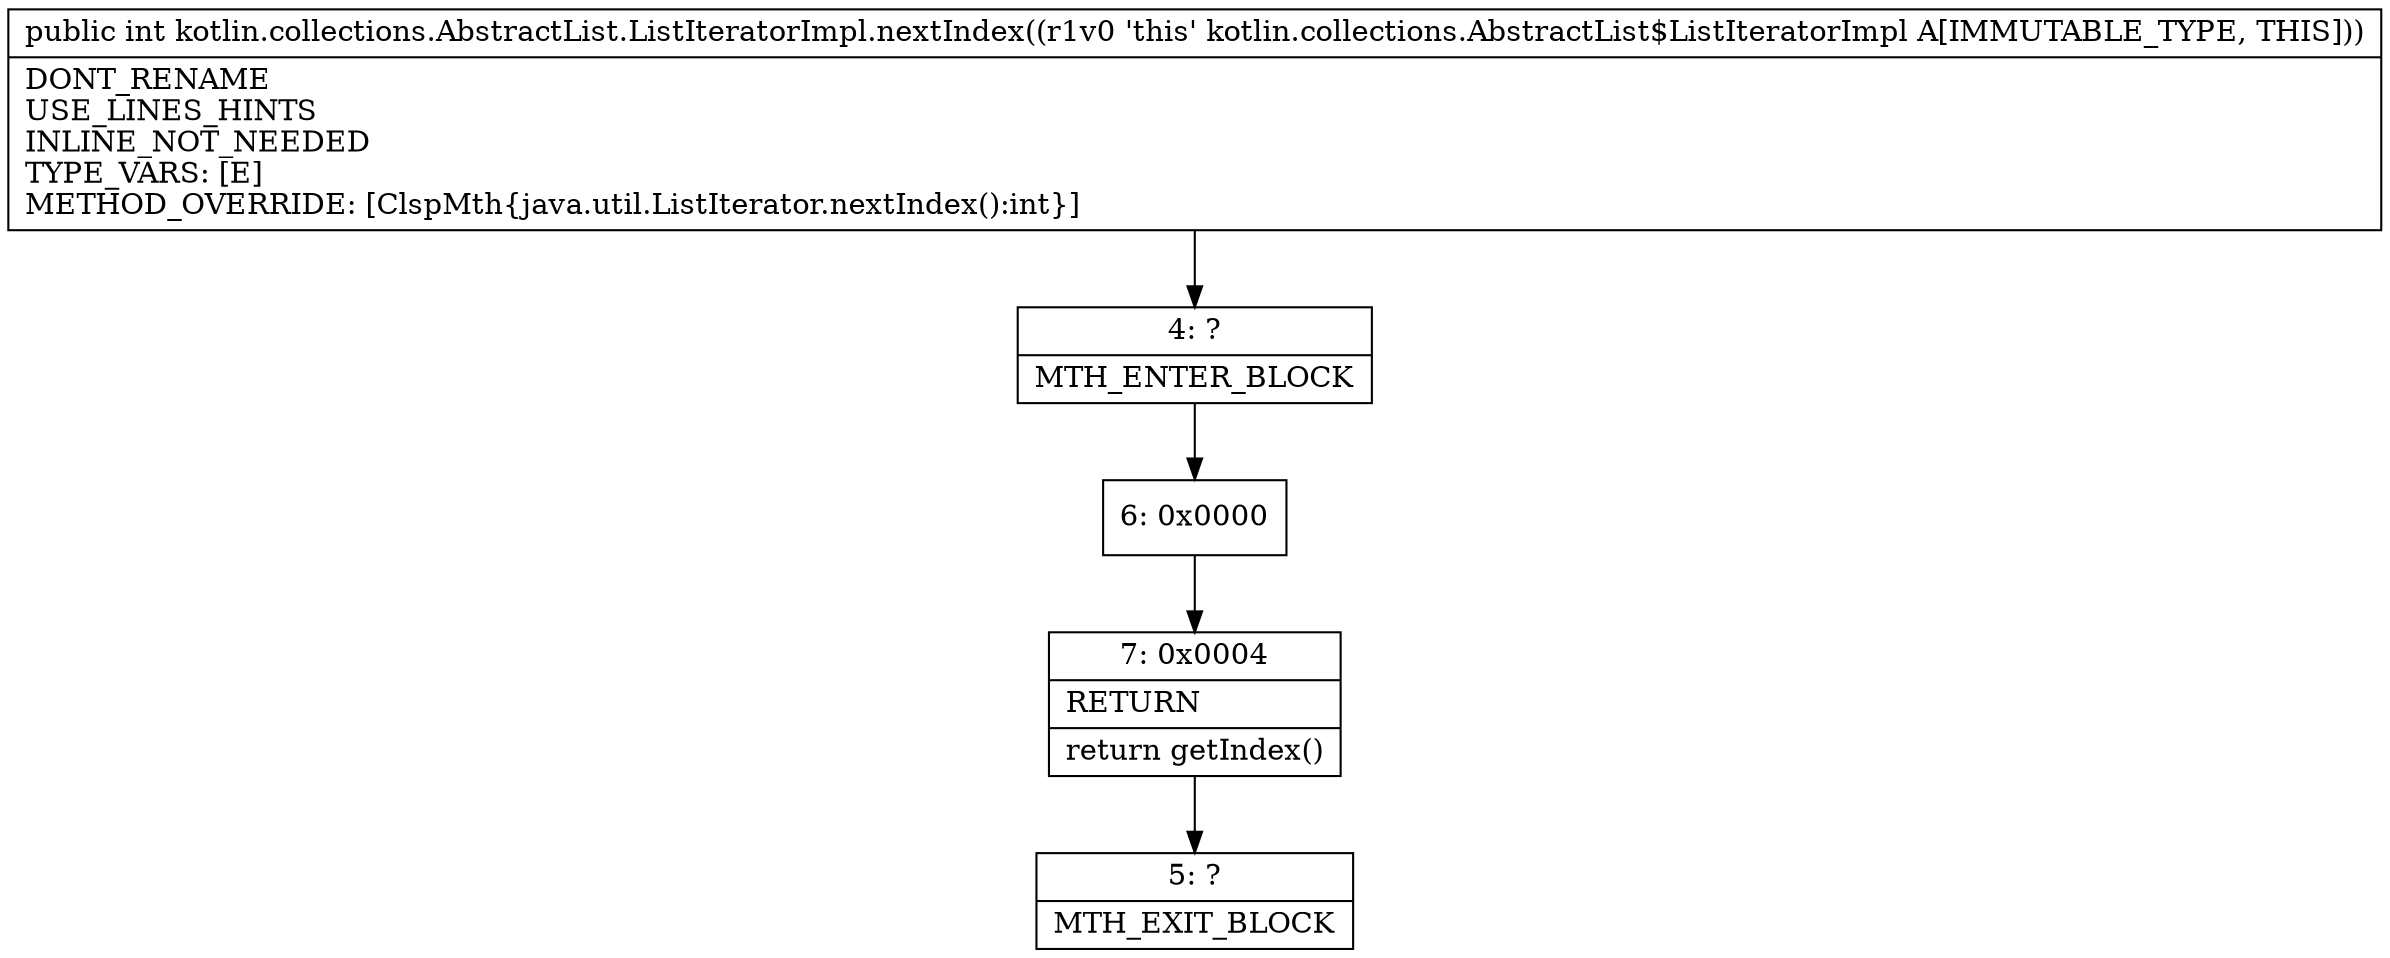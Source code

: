 digraph "CFG forkotlin.collections.AbstractList.ListIteratorImpl.nextIndex()I" {
Node_4 [shape=record,label="{4\:\ ?|MTH_ENTER_BLOCK\l}"];
Node_6 [shape=record,label="{6\:\ 0x0000}"];
Node_7 [shape=record,label="{7\:\ 0x0004|RETURN\l|return getIndex()\l}"];
Node_5 [shape=record,label="{5\:\ ?|MTH_EXIT_BLOCK\l}"];
MethodNode[shape=record,label="{public int kotlin.collections.AbstractList.ListIteratorImpl.nextIndex((r1v0 'this' kotlin.collections.AbstractList$ListIteratorImpl A[IMMUTABLE_TYPE, THIS]))  | DONT_RENAME\lUSE_LINES_HINTS\lINLINE_NOT_NEEDED\lTYPE_VARS: [E]\lMETHOD_OVERRIDE: [ClspMth\{java.util.ListIterator.nextIndex():int\}]\l}"];
MethodNode -> Node_4;Node_4 -> Node_6;
Node_6 -> Node_7;
Node_7 -> Node_5;
}

